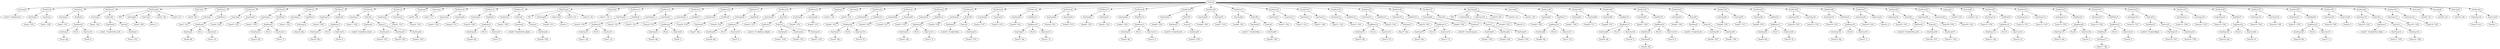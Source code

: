 digraph {
	ordering = out;
	ExpConst29 -> "Value29: 1";
	StatLabel9 -> "Label30: L48";
	ExpTemp134 -> "Temp134: T320";
	StatMove61 -> ExpTemp133;
	StatMove61 -> ExpTemp134;
	ExpTemp133 -> "Temp133: T362";
	ExpTemp132 -> "Temp132: T360";
	ExpList11 -> ExpTemp131;
	ExpList11 -> ExpTemp132;
	ExpTemp131 -> "Temp131: T359";
	ExpCall11 -> ExpName11;
	ExpCall11 -> ExpList11;
	StatMove60 -> ExpTemp130;
	StatMove60 -> ExpCall11;
	ExpTemp130 -> "Temp130: T361";
	StatMove59 -> ExpTemp129;
	StatMove59 -> ExpConst28;
	ExpConst27 -> "Value27: 4";
	ExpTemp128 -> "Temp128: $fp";
	StatMove58 -> ExpTemp127;
	StatMove58 -> ExpMem28;
	ExpTemp127 -> "Temp127: T359";
	ExpTemp126 -> "Temp126: T320";
	StatMove57 -> ExpTemp125;
	StatMove57 -> ExpTemp126;
	ExpName11 -> "Label27: Tree@SetHas_Right";
	ExpTemp124 -> "Temp124: $fp";
	StatMove56 -> ExpTemp123;
	StatMove56 -> ExpMem27;
	ExpTemp122 -> "Temp122: T319";
	ExpList10 -> ExpTemp119;
	ExpList10 -> ExpTemp120;
	ExpTemp119 -> "Temp119: T355";
	ExpName10 -> "Label26: Tree@SetRight";
	ExpTemp118 -> "Temp118: T357";
	ExpCall10 -> ExpName10;
	ExpCall10 -> ExpList10;
	ExpMem26 -> ExpTemp117;
	ExpTemp117 -> "Temp117: $fp";
	StatMove53 -> ExpTemp116;
	StatMove53 -> ExpMem25;
	ExpTemp116 -> "Temp116: T356";
	ExpTemp115 -> "Temp115: $fp";
	StatMove52 -> ExpTemp114;
	StatMove52 -> ExpMem24;
	ExpTemp114 -> "Temp114: T355";
	ExpTemp113 -> "Temp113: T319";
	ExpMem23 -> ExpBinary19;
	ExpBinary19 -> ExpTemp111;
	ExpBinary19 -> Plus19;
	ExpBinary19 -> ExpConst23;
	StatMove49 -> ExpTemp108;
	StatMove49 -> ExpTemp109;
	ExpTemp108 -> "Temp108: T354";
	ExpTemp110 -> "Temp110: T358";
	ExpName9 -> "Label23: Tree@SetHas_Left";
	StatMove47 -> ExpTemp104;
	StatMove47 -> ExpConst22;
	StatMove46 -> ExpTemp102;
	StatMove46 -> ExpMem22;
	ExpTemp102 -> "Temp102: T351";
	ExpConst25 -> "Value25: 8";
	ExpTemp101 -> "Temp101: T318";
	ExpConst23 -> "Value23: 24";
	ExpMem21 -> ExpBinary17;
	ExpConst20 -> "Value20: 24";
	ExpBinary17 -> ExpTemp99;
	ExpBinary17 -> Plus17;
	ExpBinary17 -> ExpConst20;
	StatMove44 -> ExpTemp98;
	StatMove44 -> ExpMem21;
	ExpTemp98 -> "Temp98: T354";
	StatMove43 -> ExpTemp96;
	StatMove43 -> ExpTemp97;
	ExpTemp96 -> "Temp96: T350";
	ExpMem25 -> ExpBinary21;
	ExpTemp95 -> "Temp95: T348";
	ExpCall8 -> ExpName8;
	ExpCall8 -> ExpList8;
	StatMove42 -> ExpTemp93;
	StatMove42 -> ExpCall8;
	ExpConst19 -> "Value19: 8";
	ExpBinary16 -> ExpMem20;
	ExpBinary16 -> Plus16;
	ExpBinary16 -> ExpConst19;
	ExpMem20 -> ExpTemp92;
	ExpTemp92 -> "Temp92: $fp";
	ExpTemp105 -> "Temp105: T353";
	StatMove41 -> ExpTemp91;
	StatMove41 -> ExpMem19;
	ExpTemp104 -> "Temp104: T352";
	ExpTemp91 -> "Temp91: T348";
	ExpMem18 -> ExpBinary15;
	ExpConst26 -> "Value26: 24";
	ExpConst18 -> "Value18: 4";
	ExpBinary15 -> ExpTemp90;
	ExpBinary15 -> Plus15;
	ExpBinary15 -> ExpConst18;
	ExpTemp90 -> "Temp90: $fp";
	ExpCall9 -> ExpName9;
	ExpCall9 -> ExpList9;
	ExpTemp88 -> "Temp88: T317";
	ExpMem17 -> ExpBinary14;
	StatMove51 -> ExpTemp112;
	StatMove51 -> ExpTemp113;
	ExpConst17 -> "Value17: 24";
	ExpTemp85 -> "Temp85: T350";
	StatLabel5 -> "Label21: L40";
	ExpTemp84 -> "Temp84: T316";
	StatCJump2 -> NE2;
	StatCJump2 -> ExpTemp84;
	StatCJump2 -> ExpConst16;
	StatCJump2 -> "Label19: L40";
	StatCJump2 -> "Label20: L41";
	ExpTemp83 -> "Temp83: T345";
	ExpTemp82 -> "Temp82: T344";
	ExpTemp81 -> "Temp81: T343";
	ExpCall7 -> ExpName7;
	ExpCall7 -> ExpList7;
	ExpConst21 -> "Value21: 4";
	ExpTemp49 -> "Temp49: T313";
	ExpMem12 -> ExpBinary10;
	ExpTemp123 -> "Temp123: T362";
	StatLabel3 -> "Label11: L43";
	ExpTemp1 -> "Temp1: T309";
	ExpBinary4 -> ExpTemp26;
	ExpBinary4 -> Plus4;
	ExpBinary4 -> ExpConst5;
	ExpList1 -> ExpTemp18;
	ExpList1 -> ExpTemp19;
	ExpList1 -> ExpTemp20;
	StatMove29 -> ExpTemp64;
	StatMove29 -> ExpCall5;
	ExpTemp65 -> "Temp65: T338";
	StatMove13 -> ExpTemp30;
	StatMove13 -> ExpMem6;
	ExpTemp29 -> "Temp29: T311";
	StatCJump1 -> NE1;
	StatCJump1 -> ExpTemp29;
	StatCJump1 -> ExpConst6;
	StatCJump1 -> "Label9: L43";
	StatCJump1 -> "Label10: L44";
	ExpCall3 -> ExpName3;
	ExpCall3 -> ExpList3;
	ExpList2 -> ExpTemp28;
	ExpName2 -> "Label8: Tree@GetHas_Right";
	ExpTemp89 -> "Temp89: T347";
	ExpTemp27 -> "Temp27: T329";
	ExpList4 -> ExpTemp53;
	ExpTemp26 -> "Temp26: $fp";
	ExpTemp93 -> "Temp93: T349";
	StatMove39 -> ExpTemp87;
	StatMove39 -> ExpTemp88;
	ExpTemp41 -> "Temp41: T330";
	ExpTemp25 -> "Temp25: T328";
	ExpConst16 -> "Value16: 0";
	ExpMem6 -> ExpBinary5;
	StatMove15 -> ExpTemp34;
	StatMove15 -> ExpMem7;
	ExpTemp72 -> "Temp72: T346";
	StatLabel2 -> "Label7: L47";
	StatMove5 -> ExpTemp11;
	StatMove5 -> ExpMem2;
	ExpTemp22 -> "Temp22: T310";
	StatMove27 -> ExpTemp60;
	StatMove27 -> ExpTemp61;
	StatMove4 -> ExpTemp9;
	StatMove4 -> ExpTemp10;
	StatMove9 -> ExpTemp21;
	StatMove9 -> ExpTemp22;
	ExpTemp48 -> "Temp48: T336";
	ExpMem11 -> ExpBinary9;
	StatMove26 -> ExpTemp58;
	StatMove26 -> ExpTemp59;
	ExpTemp20 -> "Temp20: T325";
	ExpConst8 -> "Value8: 4";
	ExpTemp111 -> "Temp111: $fp";
	StatJump0 -> "Label6: L48";
	StatMove11 -> ExpTemp25;
	StatMove11 -> ExpMem5;
	ExpTemp44 -> "Temp44: T334";
	ExpName7 -> "Label18: Tree@Compare";
	ExpMem19 -> ExpBinary16;
	ExpCall1 -> ExpName1;
	ExpCall1 -> ExpList1;
	ExpConst7 -> "Value7: 24";
	ExpTemp21 -> "Temp21: T327";
	ExpTemp23 -> "Temp23: T329";
	StatMove1 -> ExpTemp2;
	StatMove1 -> ExpMem0;
	ExpConst28 -> "Value28: 0";
	ExpTemp109 -> "Temp109: T318";
	ExpTemp18 -> "Temp18: T323";
	StatMove54 -> ExpTemp118;
	StatMove54 -> ExpCall10;
	ExpTemp8 -> "Temp8: $fp";
	ExpMem15 -> ExpTemp77;
	StatCJump0 -> NE0;
	StatCJump0 -> ExpTemp6;
	StatCJump0 -> ExpConst1;
	StatCJump0 -> "Label2: L46";
	StatCJump0 -> "Label3: L47";
	ExpConst22 -> "Value22: 0";
	ExpList0 -> ExpTemp5;
	ExpName1 -> "Label5: Tree@RemoveLeft";
	StatMove62 -> ExpTemp135;
	StatMove62 -> ExpConst29;
	ExpTemp15 -> "Temp15: T325";
	StatLabel6 -> "Label25: L41";
	ExpTemp76 -> "Temp76: T343";
	ExpTemp14 -> "Temp14: $fp";
	StatMove12 -> ExpTemp27;
	StatMove12 -> ExpCall2;
	ExpList8 -> ExpTemp94;
	ExpList8 -> ExpTemp95;
	ExpTemp75 -> "Temp75: $fp";
	ExpTemp4 -> "Temp4: T322";
	StatMove14 -> ExpTemp32;
	StatMove14 -> ExpTemp33;
	ExpCall0 -> ExpName0;
	ExpCall0 -> ExpList0;
	StatLabel1 -> "Label4: L46";
	ExpTemp36 -> "Temp36: T330";
	ExpMem0 -> ExpBinary0;
	ExpTemp87 -> "Temp87: T349";
	ExpTemp32 -> "Temp32: T333";
	ExpBinary20 -> ExpTemp115;
	ExpBinary20 -> Plus20;
	ExpBinary20 -> ExpConst24;
	ExpTemp97 -> "Temp97: T317";
	ExpTemp28 -> "Temp28: T328";
	StatMove8 -> ExpTemp17;
	StatMove8 -> ExpCall1;
	ExpBinary14 -> ExpTemp86;
	ExpBinary14 -> Plus14;
	ExpBinary14 -> ExpConst17;
	StatMove0 -> ExpTemp0;
	StatMove0 -> ExpTemp1;
	StatMove38 -> ExpTemp85;
	StatMove38 -> ExpMem17;
	ExpBinary0 -> ExpTemp3;
	ExpBinary0 -> Plus0;
	ExpBinary0 -> ExpConst0;
	ExpMem2 -> ExpBinary2;
	ExpBinary22 -> ExpTemp124;
	ExpBinary22 -> Plus22;
	ExpBinary22 -> ExpConst26;
	ExpTemp100 -> "Temp100: T353";
	ExpTemp33 -> "Temp33: T312";
	ExpTemp12 -> "Temp12: $fp";
	ExpTemp35 -> "Temp35: $fp";
	StatMove23 -> ExpTemp52;
	StatMove23 -> ExpCall4;
	StatMove10 -> ExpTemp23;
	StatMove10 -> ExpTemp24;
	ExpMem4 -> ExpBinary3;
	ExpTemp125 -> "Temp125: T361";
	ExpBinary11 -> ExpTemp63;
	ExpBinary11 -> Plus11;
	ExpBinary11 -> ExpConst13;
	StatMove7 -> ExpTemp15;
	StatMove7 -> ExpMem4;
	ExpTemp7 -> "Temp7: T327";
	ExpBinary23 -> ExpTemp128;
	ExpBinary23 -> Plus23;
	ExpBinary23 -> ExpConst27;
	StatMove16 -> ExpTemp36;
	StatMove16 -> ExpMem8;
	StatList0 -> StatLabel0;
	StatList0 -> StatMove0;
	StatList0 -> StatMove1;
	StatList0 -> StatMove2;
	StatList0 -> StatCJump0;
	StatList0 -> StatLabel1;
	StatList0 -> StatMove3;
	StatList0 -> StatMove4;
	StatList0 -> StatMove5;
	StatList0 -> StatMove6;
	StatList0 -> StatMove7;
	StatList0 -> StatMove8;
	StatList0 -> StatMove9;
	StatList0 -> StatJump0;
	StatList0 -> StatLabel2;
	StatList0 -> StatMove10;
	StatList0 -> StatMove11;
	StatList0 -> StatMove12;
	StatList0 -> StatCJump1;
	StatList0 -> StatLabel3;
	StatList0 -> StatMove13;
	StatList0 -> StatMove14;
	StatList0 -> StatMove15;
	StatList0 -> StatMove16;
	StatList0 -> StatMove17;
	StatList0 -> StatMove18;
	StatList0 -> StatMove19;
	StatList0 -> StatJump1;
	StatList0 -> StatLabel4;
	StatList0 -> StatMove20;
	StatList0 -> StatMove21;
	StatList0 -> StatMove22;
	StatList0 -> StatMove23;
	StatList0 -> StatMove24;
	StatList0 -> StatMove25;
	StatList0 -> StatMove26;
	StatList0 -> StatMove27;
	StatList0 -> StatMove28;
	StatList0 -> StatMove29;
	StatList0 -> StatMove30;
	StatList0 -> StatMove31;
	StatList0 -> StatMove32;
	StatList0 -> StatMove33;
	StatList0 -> StatMove34;
	StatList0 -> StatMove35;
	StatList0 -> StatMove36;
	StatList0 -> StatMove37;
	StatList0 -> StatCJump2;
	StatList0 -> StatLabel5;
	StatList0 -> StatMove38;
	StatList0 -> StatMove39;
	StatList0 -> StatMove40;
	StatList0 -> StatMove41;
	StatList0 -> StatMove42;
	StatList0 -> StatMove43;
	StatList0 -> StatMove44;
	StatList0 -> StatMove45;
	StatList0 -> StatMove46;
	StatList0 -> StatMove47;
	StatList0 -> StatMove48;
	StatList0 -> StatMove49;
	StatList0 -> StatJump2;
	StatList0 -> StatLabel6;
	StatList0 -> StatMove50;
	StatList0 -> StatMove51;
	StatList0 -> StatMove52;
	StatList0 -> StatMove53;
	StatList0 -> StatMove54;
	StatList0 -> StatMove55;
	StatList0 -> StatMove56;
	StatList0 -> StatMove57;
	StatList0 -> StatMove58;
	StatList0 -> StatMove59;
	StatList0 -> StatMove60;
	StatList0 -> StatMove61;
	StatList0 -> StatLabel7;
	StatList0 -> StatLabel8;
	StatList0 -> StatLabel9;
	StatList0 -> StatMove62;
	ExpTemp47 -> "Temp47: $fp";
	ExpConst11 -> "Value11: 8";
	ExpTemp53 -> "Temp53: T335";
	ExpTemp19 -> "Temp19: T324";
	ExpConst24 -> "Value24: 4";
	StatMove45 -> ExpTemp100;
	StatMove45 -> ExpTemp101;
	ExpTemp74 -> "Temp74: T344";
	StatLabel0 -> "Label0: Tree@Remove";
	ExpMem28 -> ExpBinary23;
	ExpName8 -> "Label22: Tree@SetLeft";
	StatMove2 -> ExpTemp4;
	StatMove2 -> ExpCall0;
	ExpTemp54 -> "Temp54: T337";
	ExpBinary13 -> ExpTemp79;
	ExpBinary13 -> Plus13;
	ExpBinary13 -> ExpConst15;
	StatMove50 -> ExpTemp110;
	StatMove50 -> ExpMem23;
	ExpTemp2 -> "Temp2: T321";
	StatJump2 -> "Label24: L42";
	ExpTemp51 -> "Temp51: $fp";
	ExpTemp10 -> "Temp10: T310";
	ExpMem10 -> ExpBinary8;
	ExpCall6 -> ExpName6;
	ExpCall6 -> ExpList6;
	ExpConst0 -> "Value0: 8";
	ExpConst1 -> "Value1: 0";
	ExpTemp45 -> "Temp45: T312";
	StatMove55 -> ExpTemp121;
	StatMove55 -> ExpTemp122;
	ExpTemp39 -> "Temp39: $fp";
	StatMove3 -> ExpTemp7;
	StatMove3 -> ExpMem1;
	ExpTemp11 -> "Temp11: T324";
	ExpBinary1 -> ExpTemp8;
	ExpBinary1 -> Plus1;
	ExpBinary1 -> ExpConst2;
	ExpConst10 -> "Value10: 20";
	StatMove31 -> ExpTemp68;
	StatMove31 -> ExpCall6;
	StatLabel7 -> "Label28: L42";
	ExpTemp34 -> "Temp34: T331";
	ExpMem9 -> ExpBinary7;
	ExpConst6 -> "Value6: 0";
	ExpTemp58 -> "Temp58: T341";
	ExpMem1 -> ExpBinary1;
	ExpTemp9 -> "Temp9: T326";
	StatMove40 -> ExpTemp89;
	StatMove40 -> ExpMem18;
	ExpCall4 -> ExpName4;
	ExpCall4 -> ExpList4;
	ExpMem22 -> ExpBinary18;
	ExpMem5 -> ExpBinary4;
	ExpTemp30 -> "Temp30: T334";
	ExpTemp17 -> "Temp17: T326";
	ExpConst3 -> "Value3: 4";
	ExpTemp13 -> "Temp13: T323";
	ExpTemp112 -> "Temp112: T357";
	ExpBinary6 -> ExpTemp35;
	ExpBinary6 -> Plus6;
	ExpBinary6 -> ExpConst8;
	StatMove48 -> ExpTemp105;
	StatMove48 -> ExpCall9;
	StatMove24 -> ExpTemp54;
	StatMove24 -> ExpTemp55;
	ExpBinary2 -> ExpTemp12;
	ExpBinary2 -> Plus2;
	ExpBinary2 -> ExpConst3;
	ExpMem16 -> ExpBinary13;
	ExpTemp16 -> "Temp16: $fp";
	StatLabel8 -> "Label29: L45";
	ExpBinary18 -> ExpTemp103;
	ExpBinary18 -> Plus18;
	ExpBinary18 -> ExpConst21;
	ExpTemp3 -> "Temp3: $fp";
	ExpTemp6 -> "Temp6: T309";
	ExpTemp94 -> "Temp94: T347";
	ExpTemp73 -> "Temp73: T316";
	ExpTemp86 -> "Temp86: $fp";
	ExpTemp79 -> "Temp79: $fp";
	ExpMem3 -> ExpTemp14;
	ExpCall2 -> ExpName2;
	ExpCall2 -> ExpList2;
	ExpConst2 -> "Value2: 24";
	ExpConst4 -> "Value4: 8";
	ExpMem8 -> ExpTemp37;
	StatMove17 -> ExpTemp38;
	StatMove17 -> ExpMem9;
	ExpBinary5 -> ExpTemp31;
	ExpBinary5 -> Plus5;
	ExpBinary5 -> ExpConst7;
	ExpBinary7 -> ExpTemp39;
	ExpBinary7 -> Plus7;
	ExpBinary7 -> ExpConst9;
	ExpBinary9 -> ExpTemp51;
	ExpBinary9 -> Plus9;
	ExpBinary9 -> ExpConst11;
	StatMove36 -> ExpTemp78;
	StatMove36 -> ExpMem16;
	StatMove18 -> ExpTemp40;
	StatMove18 -> ExpCall3;
	ExpTemp121 -> "Temp121: T358";
	StatMove37 -> ExpTemp80;
	StatMove37 -> ExpCall7;
	ExpList6 -> ExpTemp69;
	ExpName3 -> "Label12: Tree@RemoveRight";
	StatMove28 -> ExpTemp62;
	StatMove28 -> ExpMem13;
	ExpList3 -> ExpTemp41;
	ExpList3 -> ExpTemp42;
	ExpList3 -> ExpTemp43;
	ExpTemp42 -> "Temp42: T331";
	StatMove25 -> ExpTemp56;
	StatMove25 -> ExpMem12;
	StatJump1 -> "Label13: L45";
	StatLabel4 -> "Label14: L44";
	ExpTemp66 -> "Temp66: T340";
	ExpTemp60 -> "Temp60: T339";
	StatMove20 -> ExpTemp46;
	StatMove20 -> ExpMem10;
	ExpConst5 -> "Value5: 8";
	ExpBinary8 -> ExpTemp47;
	ExpBinary8 -> Plus8;
	ExpBinary8 -> ExpConst10;
	ExpMem27 -> ExpBinary22;
	StatMove21 -> ExpTemp48;
	StatMove21 -> ExpTemp49;
	ExpTemp50 -> "Temp50: T335";
	StatMove35 -> ExpTemp76;
	StatMove35 -> ExpMem15;
	ExpTemp52 -> "Temp52: T336";
	ExpName4 -> "Label15: Tree@GetKey";
	ExpBinary21 -> ExpMem26;
	ExpBinary21 -> Plus21;
	ExpBinary21 -> ExpConst25;
	ExpList9 -> ExpTemp106;
	ExpList9 -> ExpTemp107;
	ExpTemp99 -> "Temp99: $fp";
	ExpTemp55 -> "Temp55: T313";
	ExpTemp56 -> "Temp56: T342";
	ExpBinary3 -> ExpTemp16;
	ExpBinary3 -> Plus3;
	ExpBinary3 -> ExpConst4;
	ExpTemp40 -> "Temp40: T333";
	ExpTemp67 -> "Temp67: T314";
	ExpTemp5 -> "Temp5: T321";
	ExpTemp57 -> "Temp57: $fp";
	ExpBinary10 -> ExpTemp57;
	ExpBinary10 -> Plus10;
	ExpBinary10 -> ExpConst12;
	ExpConst12 -> "Value12: 16";
	StatMove19 -> ExpTemp44;
	StatMove19 -> ExpTemp45;
	ExpTemp0 -> "Temp0: T322";
	ExpTemp61 -> "Temp61: T314";
	ExpTemp62 -> "Temp62: T338";
	ExpMem13 -> ExpBinary11;
	ExpList7 -> ExpTemp81;
	ExpList7 -> ExpTemp82;
	ExpList7 -> ExpTemp83;
	ExpTemp63 -> "Temp63: $fp";
	ExpMem7 -> ExpBinary6;
	ExpTemp46 -> "Temp46: T337";
	ExpConst13 -> "Value13: 4";
	ExpMem24 -> ExpBinary20;
	ExpTemp64 -> "Temp64: T339";
	ExpTemp106 -> "Temp106: T351";
	ExpName5 -> "Label16: Tree@GetLeft";
	ExpTemp135 -> "Temp135: $rv";
	StatMove6 -> ExpTemp13;
	StatMove6 -> ExpMem3;
	ExpBinary12 -> ExpTemp75;
	ExpBinary12 -> Plus12;
	ExpBinary12 -> ExpConst14;
	ExpTemp107 -> "Temp107: T352";
	ExpCall5 -> ExpName5;
	ExpCall5 -> ExpList5;
	ExpTemp103 -> "Temp103: $fp";
	ExpTemp31 -> "Temp31: $fp";
	ExpTemp24 -> "Temp24: T311";
	ExpList5 -> ExpTemp65;
	StatMove30 -> ExpTemp66;
	StatMove30 -> ExpTemp67;
	ExpTemp68 -> "Temp68: T341";
	ExpTemp37 -> "Temp37: $fp";
	ExpTemp69 -> "Temp69: T340";
	ExpTemp38 -> "Temp38: T332";
	ExpName6 -> "Label17: Tree@GetKey";
	ExpTemp70 -> "Temp70: T342";
	ExpTemp80 -> "Temp80: T346";
	StatMove22 -> ExpTemp50;
	StatMove22 -> ExpMem11;
	StatMove32 -> ExpTemp70;
	StatMove32 -> ExpTemp71;
	ExpTemp71 -> "Temp71: T315";
	StatMove33 -> ExpTemp72;
	StatMove33 -> ExpTemp73;
	ExpTemp129 -> "Temp129: T360";
	ExpTemp59 -> "Temp59: T315";
	StatMove34 -> ExpTemp74;
	StatMove34 -> ExpMem14;
	ExpTemp120 -> "Temp120: T356";
	ExpConst9 -> "Value9: 8";
	ExpConst14 -> "Value14: 20";
	ExpMem14 -> ExpBinary12;
	ExpName0 -> "Label1: Tree@GetHas_Left";
	ExpTemp77 -> "Temp77: $fp";
	ExpTemp43 -> "Temp43: T332";
	ExpTemp78 -> "Temp78: T345";
	ExpConst15 -> "Value15: 16";
}

